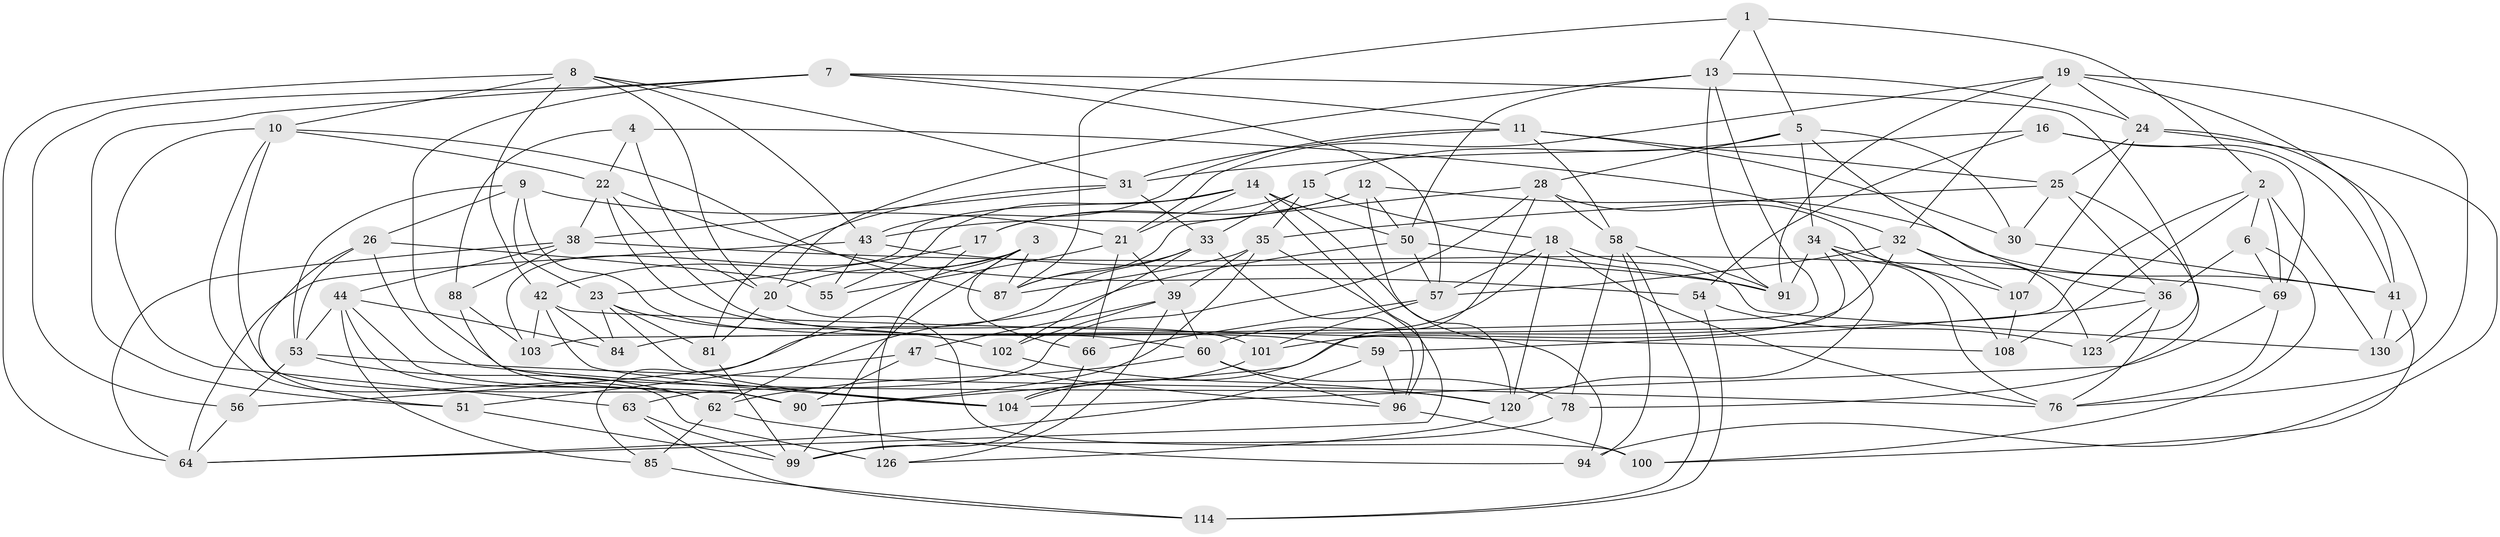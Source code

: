 // original degree distribution, {4: 1.0}
// Generated by graph-tools (version 1.1) at 2025/42/03/06/25 10:42:21]
// undirected, 80 vertices, 208 edges
graph export_dot {
graph [start="1"]
  node [color=gray90,style=filled];
  1;
  2 [super="+74"];
  3 [super="+117"];
  4;
  5 [super="+86"];
  6;
  7 [super="+121"];
  8 [super="+95"];
  9 [super="+70"];
  10 [super="+46"];
  11 [super="+77"];
  12 [super="+61"];
  13 [super="+118"];
  14 [super="+97"];
  15 [super="+129"];
  16;
  17 [super="+29"];
  18 [super="+111"];
  19 [super="+27"];
  20 [super="+82"];
  21 [super="+89"];
  22 [super="+37"];
  23 [super="+49"];
  24 [super="+40"];
  25 [super="+71"];
  26 [super="+93"];
  28 [super="+48"];
  30;
  31 [super="+105"];
  32 [super="+73"];
  33 [super="+45"];
  34 [super="+92"];
  35 [super="+65"];
  36 [super="+116"];
  38 [super="+115"];
  39 [super="+98"];
  41 [super="+83"];
  42 [super="+67"];
  43 [super="+52"];
  44 [super="+112"];
  47;
  50 [super="+68"];
  51;
  53 [super="+106"];
  54;
  55;
  56;
  57 [super="+131"];
  58 [super="+72"];
  59;
  60 [super="+110"];
  62 [super="+75"];
  63;
  64 [super="+80"];
  66;
  69 [super="+79"];
  76 [super="+128"];
  78;
  81;
  84;
  85;
  87 [super="+127"];
  88;
  90 [super="+113"];
  91 [super="+119"];
  94;
  96 [super="+109"];
  99 [super="+124"];
  100;
  101;
  102;
  103;
  104 [super="+122"];
  107;
  108;
  114;
  120 [super="+125"];
  123;
  126;
  130;
  1 -- 5;
  1 -- 2;
  1 -- 13;
  1 -- 87;
  2 -- 108;
  2 -- 130;
  2 -- 84;
  2 -- 6;
  2 -- 69;
  3 -- 42;
  3 -- 85;
  3 -- 66;
  3 -- 99;
  3 -- 20;
  3 -- 87;
  4 -- 88;
  4 -- 32;
  4 -- 20;
  4 -- 22;
  5 -- 30;
  5 -- 36;
  5 -- 34;
  5 -- 28;
  5 -- 15;
  6 -- 69;
  6 -- 100;
  6 -- 36;
  7 -- 51;
  7 -- 56;
  7 -- 11;
  7 -- 120;
  7 -- 57;
  7 -- 123;
  8 -- 64;
  8 -- 31;
  8 -- 20;
  8 -- 43;
  8 -- 10;
  8 -- 42;
  9 -- 26 [weight=2];
  9 -- 21;
  9 -- 23;
  9 -- 60;
  9 -- 53;
  10 -- 126;
  10 -- 63;
  10 -- 90;
  10 -- 22;
  10 -- 87;
  11 -- 25;
  11 -- 30;
  11 -- 31;
  11 -- 43;
  11 -- 58;
  12 -- 17 [weight=2];
  12 -- 43;
  12 -- 50;
  12 -- 120;
  12 -- 41;
  13 -- 91;
  13 -- 103;
  13 -- 24;
  13 -- 20;
  13 -- 50;
  14 -- 94;
  14 -- 103;
  14 -- 21;
  14 -- 55;
  14 -- 96;
  14 -- 50;
  15 -- 17 [weight=2];
  15 -- 18;
  15 -- 35;
  15 -- 33;
  16 -- 69;
  16 -- 54;
  16 -- 41;
  16 -- 31;
  17 -- 126;
  17 -- 23;
  18 -- 76;
  18 -- 120;
  18 -- 60;
  18 -- 130;
  18 -- 57;
  19 -- 76;
  19 -- 91;
  19 -- 41;
  19 -- 24;
  19 -- 32;
  19 -- 21;
  20 -- 81;
  20 -- 100;
  21 -- 39;
  21 -- 66;
  21 -- 55;
  22 -- 101;
  22 -- 59;
  22 -- 38;
  22 -- 54;
  23 -- 104;
  23 -- 81;
  23 -- 84;
  23 -- 102;
  24 -- 130;
  24 -- 94;
  24 -- 107;
  24 -- 25;
  25 -- 30;
  25 -- 36;
  25 -- 35;
  25 -- 78;
  26 -- 55;
  26 -- 104;
  26 -- 51;
  26 -- 53;
  28 -- 87;
  28 -- 63;
  28 -- 108;
  28 -- 104;
  28 -- 58;
  30 -- 41;
  31 -- 38;
  31 -- 33;
  31 -- 81;
  32 -- 101;
  32 -- 107;
  32 -- 57;
  32 -- 123;
  33 -- 102;
  33 -- 56;
  33 -- 96;
  33 -- 87;
  34 -- 76;
  34 -- 90;
  34 -- 120;
  34 -- 107;
  34 -- 91;
  35 -- 39;
  35 -- 64;
  35 -- 90;
  35 -- 87;
  36 -- 59;
  36 -- 123;
  36 -- 76;
  38 -- 88;
  38 -- 64;
  38 -- 44;
  38 -- 69;
  39 -- 60;
  39 -- 126;
  39 -- 102;
  39 -- 47;
  41 -- 130;
  41 -- 100;
  42 -- 84;
  42 -- 104;
  42 -- 108;
  42 -- 103;
  43 -- 55;
  43 -- 91;
  43 -- 64;
  44 -- 84;
  44 -- 85;
  44 -- 62;
  44 -- 90;
  44 -- 53;
  47 -- 51;
  47 -- 96;
  47 -- 90;
  50 -- 62;
  50 -- 57;
  50 -- 91;
  51 -- 99;
  53 -- 56;
  53 -- 62;
  53 -- 76;
  54 -- 114;
  54 -- 123;
  56 -- 64;
  57 -- 66;
  57 -- 101;
  58 -- 94;
  58 -- 78;
  58 -- 91;
  58 -- 114;
  59 -- 96;
  59 -- 64;
  60 -- 96;
  60 -- 78;
  60 -- 62;
  62 -- 94;
  62 -- 85;
  63 -- 114;
  63 -- 99;
  66 -- 99;
  69 -- 104;
  69 -- 76;
  78 -- 99;
  81 -- 99;
  85 -- 114;
  88 -- 103;
  88 -- 90;
  96 -- 100;
  101 -- 104;
  102 -- 120;
  107 -- 108;
  120 -- 126;
}
